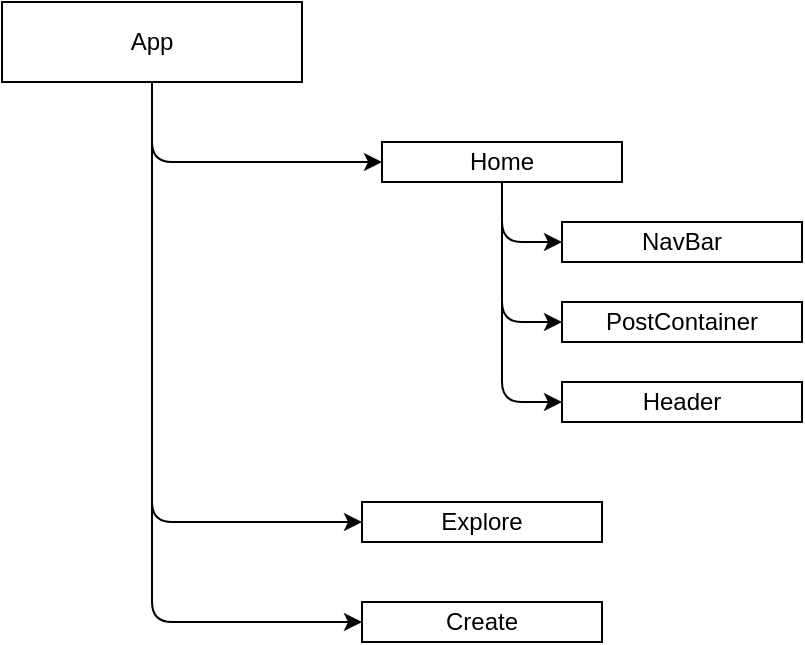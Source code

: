 <mxfile>
    <diagram id="w9QubMDbxZy7kOJR6wyI" name="Page-1">
        <mxGraphModel dx="2880" dy="346" grid="1" gridSize="10" guides="1" tooltips="1" connect="1" arrows="1" fold="1" page="1" pageScale="1" pageWidth="850" pageHeight="1100" math="0" shadow="0">
            <root>
                <mxCell id="0"/>
                <mxCell id="1" parent="0"/>
                <mxCell id="36" style="edgeStyle=orthogonalEdgeStyle;html=1;exitX=0.5;exitY=1;exitDx=0;exitDy=0;entryX=0;entryY=0.5;entryDx=0;entryDy=0;" edge="1" parent="1" source="2" target="5">
                    <mxGeometry relative="1" as="geometry"/>
                </mxCell>
                <mxCell id="37" style="edgeStyle=orthogonalEdgeStyle;html=1;exitX=0.5;exitY=1;exitDx=0;exitDy=0;entryX=0;entryY=0.5;entryDx=0;entryDy=0;" edge="1" parent="1" source="2" target="6">
                    <mxGeometry relative="1" as="geometry"/>
                </mxCell>
                <mxCell id="38" style="edgeStyle=orthogonalEdgeStyle;html=1;exitX=0.5;exitY=1;exitDx=0;exitDy=0;entryX=0;entryY=0.5;entryDx=0;entryDy=0;" edge="1" parent="1" source="2" target="8">
                    <mxGeometry relative="1" as="geometry"/>
                </mxCell>
                <mxCell id="2" value="App" style="whiteSpace=wrap;html=1;" parent="1" vertex="1">
                    <mxGeometry x="-1680" y="10" width="150" height="40" as="geometry"/>
                </mxCell>
                <mxCell id="35" style="edgeStyle=orthogonalEdgeStyle;html=1;exitX=0.5;exitY=1;exitDx=0;exitDy=0;entryX=0;entryY=0.5;entryDx=0;entryDy=0;" edge="1" parent="1" source="5" target="10">
                    <mxGeometry relative="1" as="geometry"/>
                </mxCell>
                <mxCell id="43" style="edgeStyle=orthogonalEdgeStyle;html=1;exitX=0.5;exitY=1;exitDx=0;exitDy=0;entryX=0;entryY=0.5;entryDx=0;entryDy=0;" edge="1" parent="1" source="5" target="40">
                    <mxGeometry relative="1" as="geometry"/>
                </mxCell>
                <mxCell id="44" style="edgeStyle=orthogonalEdgeStyle;html=1;exitX=0.5;exitY=1;exitDx=0;exitDy=0;entryX=0;entryY=0.5;entryDx=0;entryDy=0;" edge="1" parent="1" source="5" target="42">
                    <mxGeometry relative="1" as="geometry"/>
                </mxCell>
                <mxCell id="5" value="Home" style="whiteSpace=wrap;html=1;" parent="1" vertex="1">
                    <mxGeometry x="-1490" y="80" width="120" height="20" as="geometry"/>
                </mxCell>
                <mxCell id="6" value="Explore" style="whiteSpace=wrap;html=1;" parent="1" vertex="1">
                    <mxGeometry x="-1500" y="260" width="120" height="20" as="geometry"/>
                </mxCell>
                <mxCell id="8" value="Create" style="whiteSpace=wrap;html=1;" parent="1" vertex="1">
                    <mxGeometry x="-1500" y="310" width="120" height="20" as="geometry"/>
                </mxCell>
                <mxCell id="10" value="NavBar" style="whiteSpace=wrap;html=1;" parent="1" vertex="1">
                    <mxGeometry x="-1400" y="120" width="120" height="20" as="geometry"/>
                </mxCell>
                <mxCell id="40" value="PostContainer" style="whiteSpace=wrap;html=1;" vertex="1" parent="1">
                    <mxGeometry x="-1400" y="160" width="120" height="20" as="geometry"/>
                </mxCell>
                <mxCell id="42" value="Header" style="whiteSpace=wrap;html=1;" vertex="1" parent="1">
                    <mxGeometry x="-1400" y="200" width="120" height="20" as="geometry"/>
                </mxCell>
            </root>
        </mxGraphModel>
    </diagram>
</mxfile>